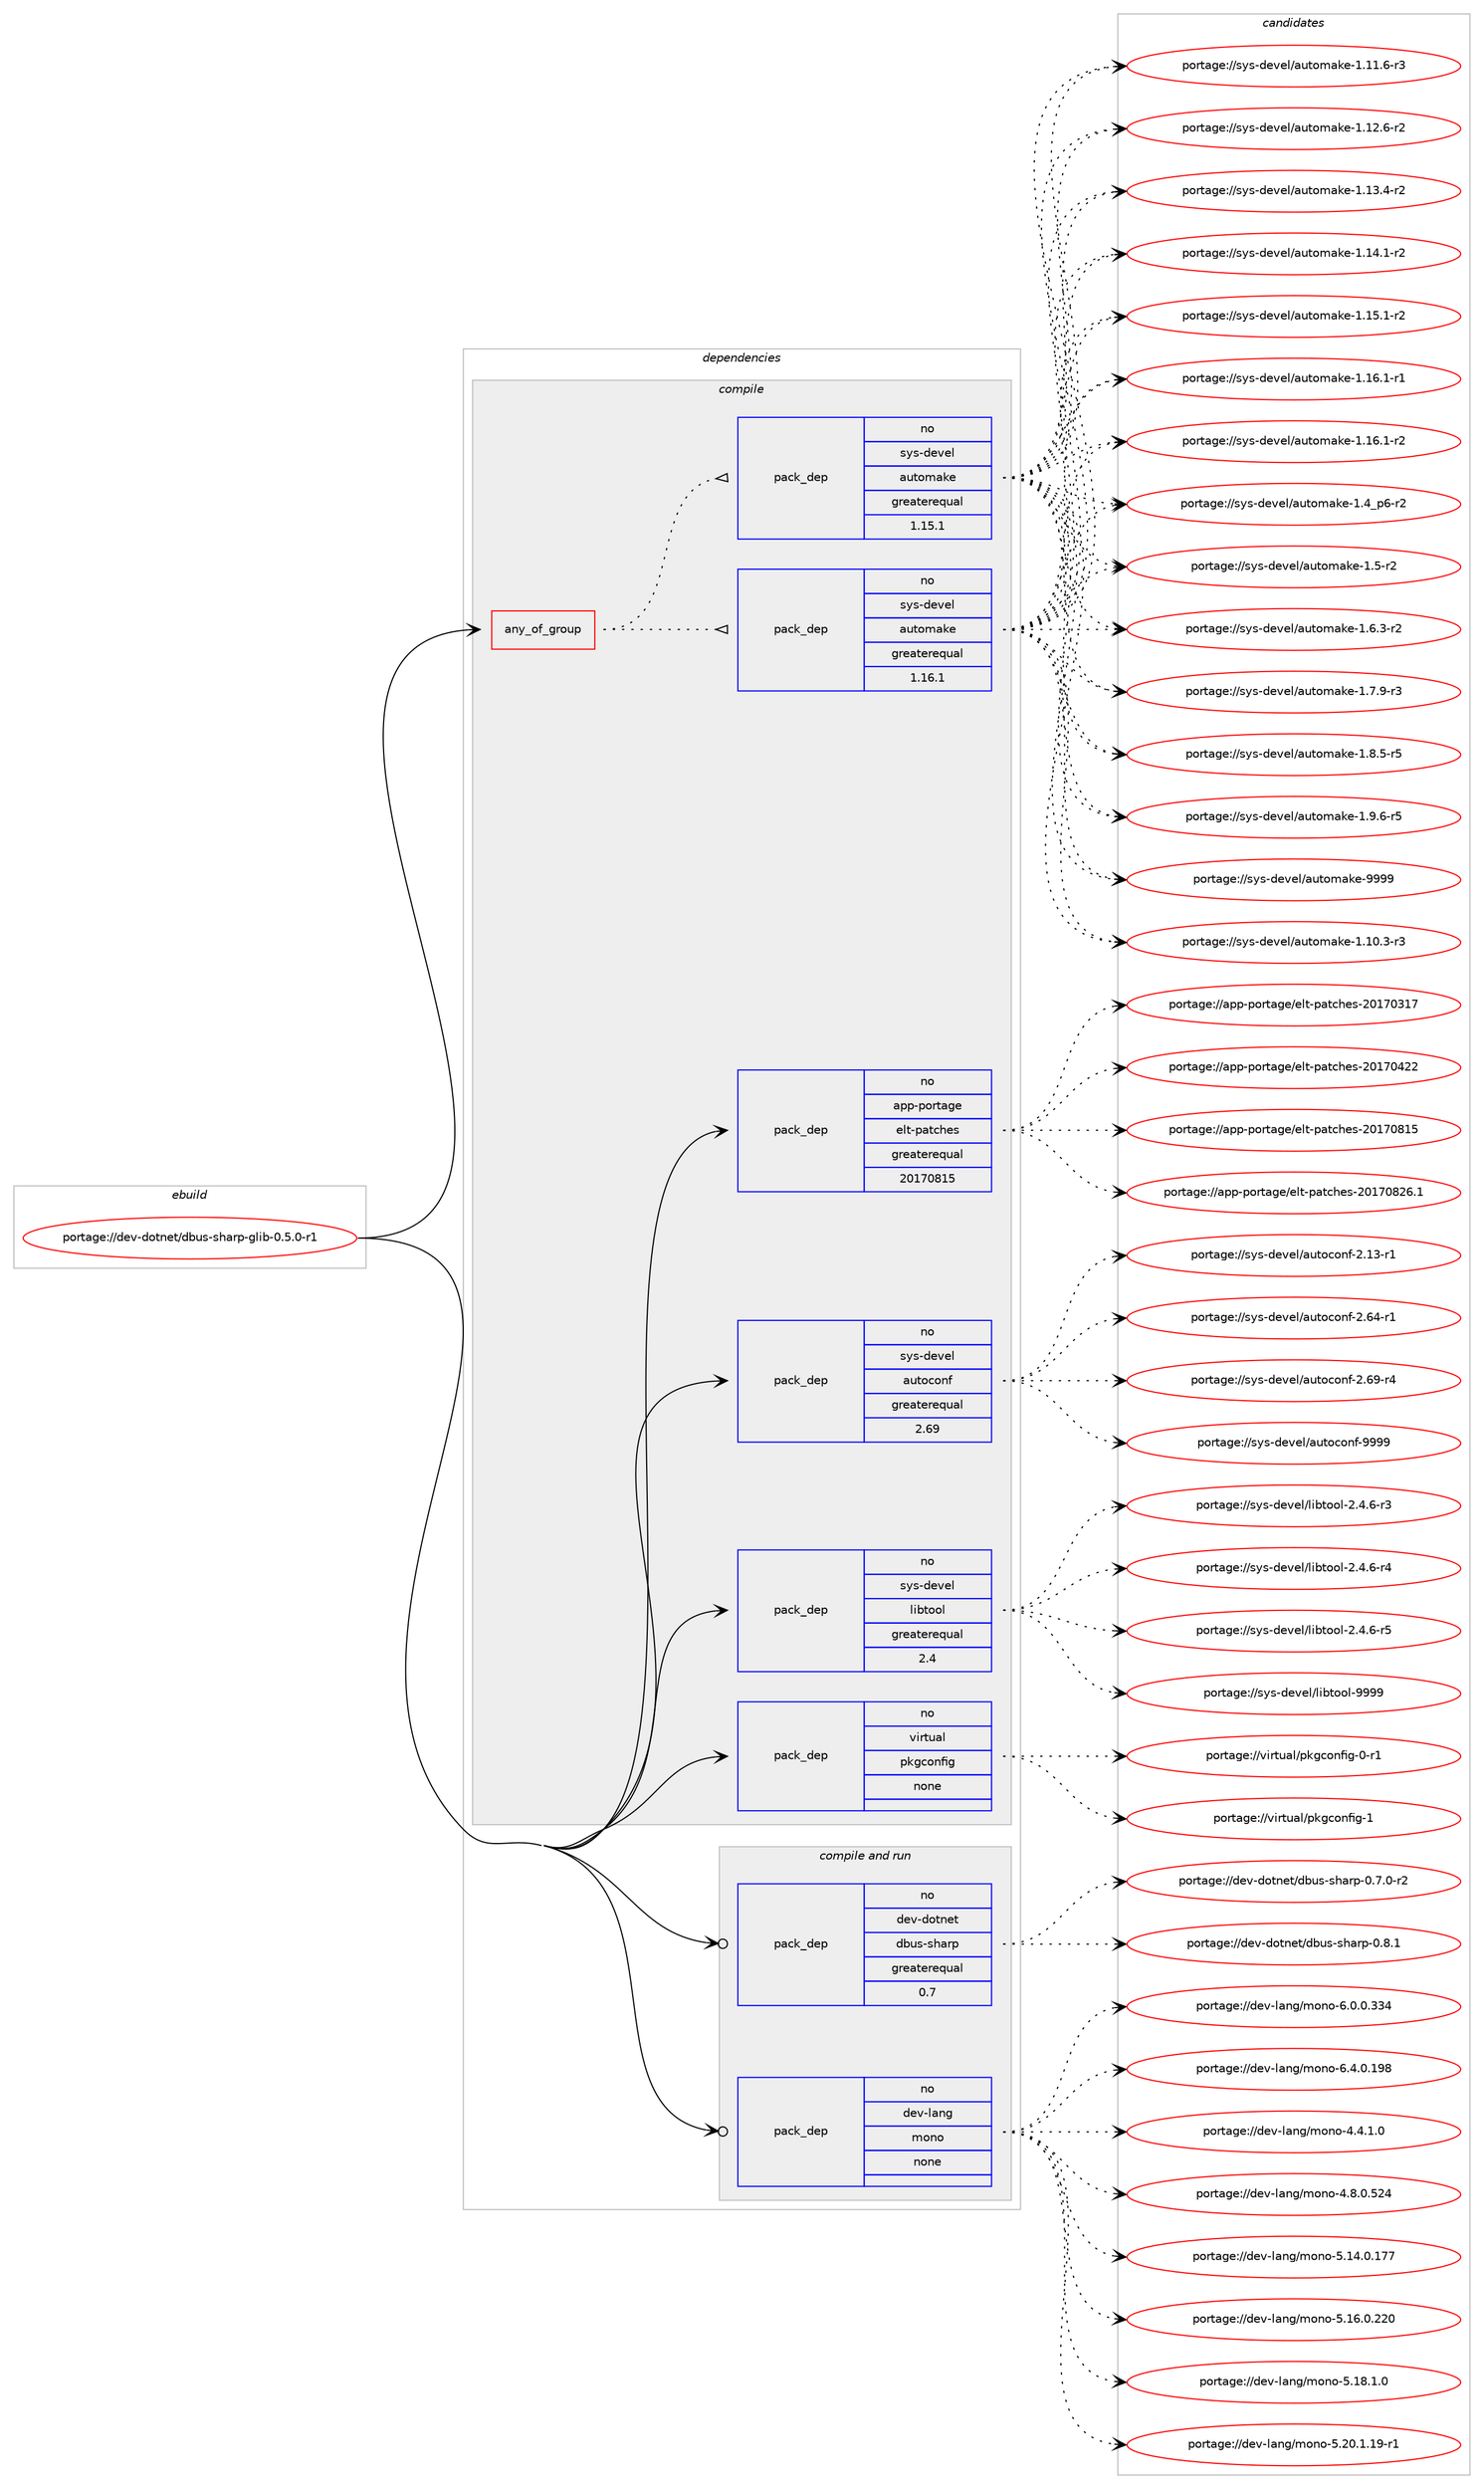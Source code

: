 digraph prolog {

# *************
# Graph options
# *************

newrank=true;
concentrate=true;
compound=true;
graph [rankdir=LR,fontname=Helvetica,fontsize=10,ranksep=1.5];#, ranksep=2.5, nodesep=0.2];
edge  [arrowhead=vee];
node  [fontname=Helvetica,fontsize=10];

# **********
# The ebuild
# **********

subgraph cluster_leftcol {
color=gray;
rank=same;
label=<<i>ebuild</i>>;
id [label="portage://dev-dotnet/dbus-sharp-glib-0.5.0-r1", color=red, width=4, href="../dev-dotnet/dbus-sharp-glib-0.5.0-r1.svg"];
}

# ****************
# The dependencies
# ****************

subgraph cluster_midcol {
color=gray;
label=<<i>dependencies</i>>;
subgraph cluster_compile {
fillcolor="#eeeeee";
style=filled;
label=<<i>compile</i>>;
subgraph any1248 {
dependency59084 [label=<<TABLE BORDER="0" CELLBORDER="1" CELLSPACING="0" CELLPADDING="4"><TR><TD CELLPADDING="10">any_of_group</TD></TR></TABLE>>, shape=none, color=red];subgraph pack44026 {
dependency59085 [label=<<TABLE BORDER="0" CELLBORDER="1" CELLSPACING="0" CELLPADDING="4" WIDTH="220"><TR><TD ROWSPAN="6" CELLPADDING="30">pack_dep</TD></TR><TR><TD WIDTH="110">no</TD></TR><TR><TD>sys-devel</TD></TR><TR><TD>automake</TD></TR><TR><TD>greaterequal</TD></TR><TR><TD>1.16.1</TD></TR></TABLE>>, shape=none, color=blue];
}
dependency59084:e -> dependency59085:w [weight=20,style="dotted",arrowhead="oinv"];
subgraph pack44027 {
dependency59086 [label=<<TABLE BORDER="0" CELLBORDER="1" CELLSPACING="0" CELLPADDING="4" WIDTH="220"><TR><TD ROWSPAN="6" CELLPADDING="30">pack_dep</TD></TR><TR><TD WIDTH="110">no</TD></TR><TR><TD>sys-devel</TD></TR><TR><TD>automake</TD></TR><TR><TD>greaterequal</TD></TR><TR><TD>1.15.1</TD></TR></TABLE>>, shape=none, color=blue];
}
dependency59084:e -> dependency59086:w [weight=20,style="dotted",arrowhead="oinv"];
}
id:e -> dependency59084:w [weight=20,style="solid",arrowhead="vee"];
subgraph pack44028 {
dependency59087 [label=<<TABLE BORDER="0" CELLBORDER="1" CELLSPACING="0" CELLPADDING="4" WIDTH="220"><TR><TD ROWSPAN="6" CELLPADDING="30">pack_dep</TD></TR><TR><TD WIDTH="110">no</TD></TR><TR><TD>app-portage</TD></TR><TR><TD>elt-patches</TD></TR><TR><TD>greaterequal</TD></TR><TR><TD>20170815</TD></TR></TABLE>>, shape=none, color=blue];
}
id:e -> dependency59087:w [weight=20,style="solid",arrowhead="vee"];
subgraph pack44029 {
dependency59088 [label=<<TABLE BORDER="0" CELLBORDER="1" CELLSPACING="0" CELLPADDING="4" WIDTH="220"><TR><TD ROWSPAN="6" CELLPADDING="30">pack_dep</TD></TR><TR><TD WIDTH="110">no</TD></TR><TR><TD>sys-devel</TD></TR><TR><TD>autoconf</TD></TR><TR><TD>greaterequal</TD></TR><TR><TD>2.69</TD></TR></TABLE>>, shape=none, color=blue];
}
id:e -> dependency59088:w [weight=20,style="solid",arrowhead="vee"];
subgraph pack44030 {
dependency59089 [label=<<TABLE BORDER="0" CELLBORDER="1" CELLSPACING="0" CELLPADDING="4" WIDTH="220"><TR><TD ROWSPAN="6" CELLPADDING="30">pack_dep</TD></TR><TR><TD WIDTH="110">no</TD></TR><TR><TD>sys-devel</TD></TR><TR><TD>libtool</TD></TR><TR><TD>greaterequal</TD></TR><TR><TD>2.4</TD></TR></TABLE>>, shape=none, color=blue];
}
id:e -> dependency59089:w [weight=20,style="solid",arrowhead="vee"];
subgraph pack44031 {
dependency59090 [label=<<TABLE BORDER="0" CELLBORDER="1" CELLSPACING="0" CELLPADDING="4" WIDTH="220"><TR><TD ROWSPAN="6" CELLPADDING="30">pack_dep</TD></TR><TR><TD WIDTH="110">no</TD></TR><TR><TD>virtual</TD></TR><TR><TD>pkgconfig</TD></TR><TR><TD>none</TD></TR><TR><TD></TD></TR></TABLE>>, shape=none, color=blue];
}
id:e -> dependency59090:w [weight=20,style="solid",arrowhead="vee"];
}
subgraph cluster_compileandrun {
fillcolor="#eeeeee";
style=filled;
label=<<i>compile and run</i>>;
subgraph pack44032 {
dependency59091 [label=<<TABLE BORDER="0" CELLBORDER="1" CELLSPACING="0" CELLPADDING="4" WIDTH="220"><TR><TD ROWSPAN="6" CELLPADDING="30">pack_dep</TD></TR><TR><TD WIDTH="110">no</TD></TR><TR><TD>dev-dotnet</TD></TR><TR><TD>dbus-sharp</TD></TR><TR><TD>greaterequal</TD></TR><TR><TD>0.7</TD></TR></TABLE>>, shape=none, color=blue];
}
id:e -> dependency59091:w [weight=20,style="solid",arrowhead="odotvee"];
subgraph pack44033 {
dependency59092 [label=<<TABLE BORDER="0" CELLBORDER="1" CELLSPACING="0" CELLPADDING="4" WIDTH="220"><TR><TD ROWSPAN="6" CELLPADDING="30">pack_dep</TD></TR><TR><TD WIDTH="110">no</TD></TR><TR><TD>dev-lang</TD></TR><TR><TD>mono</TD></TR><TR><TD>none</TD></TR><TR><TD></TD></TR></TABLE>>, shape=none, color=blue];
}
id:e -> dependency59092:w [weight=20,style="solid",arrowhead="odotvee"];
}
subgraph cluster_run {
fillcolor="#eeeeee";
style=filled;
label=<<i>run</i>>;
}
}

# **************
# The candidates
# **************

subgraph cluster_choices {
rank=same;
color=gray;
label=<<i>candidates</i>>;

subgraph choice44026 {
color=black;
nodesep=1;
choiceportage11512111545100101118101108479711711611110997107101454946494846514511451 [label="portage://sys-devel/automake-1.10.3-r3", color=red, width=4,href="../sys-devel/automake-1.10.3-r3.svg"];
choiceportage11512111545100101118101108479711711611110997107101454946494946544511451 [label="portage://sys-devel/automake-1.11.6-r3", color=red, width=4,href="../sys-devel/automake-1.11.6-r3.svg"];
choiceportage11512111545100101118101108479711711611110997107101454946495046544511450 [label="portage://sys-devel/automake-1.12.6-r2", color=red, width=4,href="../sys-devel/automake-1.12.6-r2.svg"];
choiceportage11512111545100101118101108479711711611110997107101454946495146524511450 [label="portage://sys-devel/automake-1.13.4-r2", color=red, width=4,href="../sys-devel/automake-1.13.4-r2.svg"];
choiceportage11512111545100101118101108479711711611110997107101454946495246494511450 [label="portage://sys-devel/automake-1.14.1-r2", color=red, width=4,href="../sys-devel/automake-1.14.1-r2.svg"];
choiceportage11512111545100101118101108479711711611110997107101454946495346494511450 [label="portage://sys-devel/automake-1.15.1-r2", color=red, width=4,href="../sys-devel/automake-1.15.1-r2.svg"];
choiceportage11512111545100101118101108479711711611110997107101454946495446494511449 [label="portage://sys-devel/automake-1.16.1-r1", color=red, width=4,href="../sys-devel/automake-1.16.1-r1.svg"];
choiceportage11512111545100101118101108479711711611110997107101454946495446494511450 [label="portage://sys-devel/automake-1.16.1-r2", color=red, width=4,href="../sys-devel/automake-1.16.1-r2.svg"];
choiceportage115121115451001011181011084797117116111109971071014549465295112544511450 [label="portage://sys-devel/automake-1.4_p6-r2", color=red, width=4,href="../sys-devel/automake-1.4_p6-r2.svg"];
choiceportage11512111545100101118101108479711711611110997107101454946534511450 [label="portage://sys-devel/automake-1.5-r2", color=red, width=4,href="../sys-devel/automake-1.5-r2.svg"];
choiceportage115121115451001011181011084797117116111109971071014549465446514511450 [label="portage://sys-devel/automake-1.6.3-r2", color=red, width=4,href="../sys-devel/automake-1.6.3-r2.svg"];
choiceportage115121115451001011181011084797117116111109971071014549465546574511451 [label="portage://sys-devel/automake-1.7.9-r3", color=red, width=4,href="../sys-devel/automake-1.7.9-r3.svg"];
choiceportage115121115451001011181011084797117116111109971071014549465646534511453 [label="portage://sys-devel/automake-1.8.5-r5", color=red, width=4,href="../sys-devel/automake-1.8.5-r5.svg"];
choiceportage115121115451001011181011084797117116111109971071014549465746544511453 [label="portage://sys-devel/automake-1.9.6-r5", color=red, width=4,href="../sys-devel/automake-1.9.6-r5.svg"];
choiceportage115121115451001011181011084797117116111109971071014557575757 [label="portage://sys-devel/automake-9999", color=red, width=4,href="../sys-devel/automake-9999.svg"];
dependency59085:e -> choiceportage11512111545100101118101108479711711611110997107101454946494846514511451:w [style=dotted,weight="100"];
dependency59085:e -> choiceportage11512111545100101118101108479711711611110997107101454946494946544511451:w [style=dotted,weight="100"];
dependency59085:e -> choiceportage11512111545100101118101108479711711611110997107101454946495046544511450:w [style=dotted,weight="100"];
dependency59085:e -> choiceportage11512111545100101118101108479711711611110997107101454946495146524511450:w [style=dotted,weight="100"];
dependency59085:e -> choiceportage11512111545100101118101108479711711611110997107101454946495246494511450:w [style=dotted,weight="100"];
dependency59085:e -> choiceportage11512111545100101118101108479711711611110997107101454946495346494511450:w [style=dotted,weight="100"];
dependency59085:e -> choiceportage11512111545100101118101108479711711611110997107101454946495446494511449:w [style=dotted,weight="100"];
dependency59085:e -> choiceportage11512111545100101118101108479711711611110997107101454946495446494511450:w [style=dotted,weight="100"];
dependency59085:e -> choiceportage115121115451001011181011084797117116111109971071014549465295112544511450:w [style=dotted,weight="100"];
dependency59085:e -> choiceportage11512111545100101118101108479711711611110997107101454946534511450:w [style=dotted,weight="100"];
dependency59085:e -> choiceportage115121115451001011181011084797117116111109971071014549465446514511450:w [style=dotted,weight="100"];
dependency59085:e -> choiceportage115121115451001011181011084797117116111109971071014549465546574511451:w [style=dotted,weight="100"];
dependency59085:e -> choiceportage115121115451001011181011084797117116111109971071014549465646534511453:w [style=dotted,weight="100"];
dependency59085:e -> choiceportage115121115451001011181011084797117116111109971071014549465746544511453:w [style=dotted,weight="100"];
dependency59085:e -> choiceportage115121115451001011181011084797117116111109971071014557575757:w [style=dotted,weight="100"];
}
subgraph choice44027 {
color=black;
nodesep=1;
choiceportage11512111545100101118101108479711711611110997107101454946494846514511451 [label="portage://sys-devel/automake-1.10.3-r3", color=red, width=4,href="../sys-devel/automake-1.10.3-r3.svg"];
choiceportage11512111545100101118101108479711711611110997107101454946494946544511451 [label="portage://sys-devel/automake-1.11.6-r3", color=red, width=4,href="../sys-devel/automake-1.11.6-r3.svg"];
choiceportage11512111545100101118101108479711711611110997107101454946495046544511450 [label="portage://sys-devel/automake-1.12.6-r2", color=red, width=4,href="../sys-devel/automake-1.12.6-r2.svg"];
choiceportage11512111545100101118101108479711711611110997107101454946495146524511450 [label="portage://sys-devel/automake-1.13.4-r2", color=red, width=4,href="../sys-devel/automake-1.13.4-r2.svg"];
choiceportage11512111545100101118101108479711711611110997107101454946495246494511450 [label="portage://sys-devel/automake-1.14.1-r2", color=red, width=4,href="../sys-devel/automake-1.14.1-r2.svg"];
choiceportage11512111545100101118101108479711711611110997107101454946495346494511450 [label="portage://sys-devel/automake-1.15.1-r2", color=red, width=4,href="../sys-devel/automake-1.15.1-r2.svg"];
choiceportage11512111545100101118101108479711711611110997107101454946495446494511449 [label="portage://sys-devel/automake-1.16.1-r1", color=red, width=4,href="../sys-devel/automake-1.16.1-r1.svg"];
choiceportage11512111545100101118101108479711711611110997107101454946495446494511450 [label="portage://sys-devel/automake-1.16.1-r2", color=red, width=4,href="../sys-devel/automake-1.16.1-r2.svg"];
choiceportage115121115451001011181011084797117116111109971071014549465295112544511450 [label="portage://sys-devel/automake-1.4_p6-r2", color=red, width=4,href="../sys-devel/automake-1.4_p6-r2.svg"];
choiceportage11512111545100101118101108479711711611110997107101454946534511450 [label="portage://sys-devel/automake-1.5-r2", color=red, width=4,href="../sys-devel/automake-1.5-r2.svg"];
choiceportage115121115451001011181011084797117116111109971071014549465446514511450 [label="portage://sys-devel/automake-1.6.3-r2", color=red, width=4,href="../sys-devel/automake-1.6.3-r2.svg"];
choiceportage115121115451001011181011084797117116111109971071014549465546574511451 [label="portage://sys-devel/automake-1.7.9-r3", color=red, width=4,href="../sys-devel/automake-1.7.9-r3.svg"];
choiceportage115121115451001011181011084797117116111109971071014549465646534511453 [label="portage://sys-devel/automake-1.8.5-r5", color=red, width=4,href="../sys-devel/automake-1.8.5-r5.svg"];
choiceportage115121115451001011181011084797117116111109971071014549465746544511453 [label="portage://sys-devel/automake-1.9.6-r5", color=red, width=4,href="../sys-devel/automake-1.9.6-r5.svg"];
choiceportage115121115451001011181011084797117116111109971071014557575757 [label="portage://sys-devel/automake-9999", color=red, width=4,href="../sys-devel/automake-9999.svg"];
dependency59086:e -> choiceportage11512111545100101118101108479711711611110997107101454946494846514511451:w [style=dotted,weight="100"];
dependency59086:e -> choiceportage11512111545100101118101108479711711611110997107101454946494946544511451:w [style=dotted,weight="100"];
dependency59086:e -> choiceportage11512111545100101118101108479711711611110997107101454946495046544511450:w [style=dotted,weight="100"];
dependency59086:e -> choiceportage11512111545100101118101108479711711611110997107101454946495146524511450:w [style=dotted,weight="100"];
dependency59086:e -> choiceportage11512111545100101118101108479711711611110997107101454946495246494511450:w [style=dotted,weight="100"];
dependency59086:e -> choiceportage11512111545100101118101108479711711611110997107101454946495346494511450:w [style=dotted,weight="100"];
dependency59086:e -> choiceportage11512111545100101118101108479711711611110997107101454946495446494511449:w [style=dotted,weight="100"];
dependency59086:e -> choiceportage11512111545100101118101108479711711611110997107101454946495446494511450:w [style=dotted,weight="100"];
dependency59086:e -> choiceportage115121115451001011181011084797117116111109971071014549465295112544511450:w [style=dotted,weight="100"];
dependency59086:e -> choiceportage11512111545100101118101108479711711611110997107101454946534511450:w [style=dotted,weight="100"];
dependency59086:e -> choiceportage115121115451001011181011084797117116111109971071014549465446514511450:w [style=dotted,weight="100"];
dependency59086:e -> choiceportage115121115451001011181011084797117116111109971071014549465546574511451:w [style=dotted,weight="100"];
dependency59086:e -> choiceportage115121115451001011181011084797117116111109971071014549465646534511453:w [style=dotted,weight="100"];
dependency59086:e -> choiceportage115121115451001011181011084797117116111109971071014549465746544511453:w [style=dotted,weight="100"];
dependency59086:e -> choiceportage115121115451001011181011084797117116111109971071014557575757:w [style=dotted,weight="100"];
}
subgraph choice44028 {
color=black;
nodesep=1;
choiceportage97112112451121111141169710310147101108116451129711699104101115455048495548514955 [label="portage://app-portage/elt-patches-20170317", color=red, width=4,href="../app-portage/elt-patches-20170317.svg"];
choiceportage97112112451121111141169710310147101108116451129711699104101115455048495548525050 [label="portage://app-portage/elt-patches-20170422", color=red, width=4,href="../app-portage/elt-patches-20170422.svg"];
choiceportage97112112451121111141169710310147101108116451129711699104101115455048495548564953 [label="portage://app-portage/elt-patches-20170815", color=red, width=4,href="../app-portage/elt-patches-20170815.svg"];
choiceportage971121124511211111411697103101471011081164511297116991041011154550484955485650544649 [label="portage://app-portage/elt-patches-20170826.1", color=red, width=4,href="../app-portage/elt-patches-20170826.1.svg"];
dependency59087:e -> choiceportage97112112451121111141169710310147101108116451129711699104101115455048495548514955:w [style=dotted,weight="100"];
dependency59087:e -> choiceportage97112112451121111141169710310147101108116451129711699104101115455048495548525050:w [style=dotted,weight="100"];
dependency59087:e -> choiceportage97112112451121111141169710310147101108116451129711699104101115455048495548564953:w [style=dotted,weight="100"];
dependency59087:e -> choiceportage971121124511211111411697103101471011081164511297116991041011154550484955485650544649:w [style=dotted,weight="100"];
}
subgraph choice44029 {
color=black;
nodesep=1;
choiceportage1151211154510010111810110847971171161119911111010245504649514511449 [label="portage://sys-devel/autoconf-2.13-r1", color=red, width=4,href="../sys-devel/autoconf-2.13-r1.svg"];
choiceportage1151211154510010111810110847971171161119911111010245504654524511449 [label="portage://sys-devel/autoconf-2.64-r1", color=red, width=4,href="../sys-devel/autoconf-2.64-r1.svg"];
choiceportage1151211154510010111810110847971171161119911111010245504654574511452 [label="portage://sys-devel/autoconf-2.69-r4", color=red, width=4,href="../sys-devel/autoconf-2.69-r4.svg"];
choiceportage115121115451001011181011084797117116111991111101024557575757 [label="portage://sys-devel/autoconf-9999", color=red, width=4,href="../sys-devel/autoconf-9999.svg"];
dependency59088:e -> choiceportage1151211154510010111810110847971171161119911111010245504649514511449:w [style=dotted,weight="100"];
dependency59088:e -> choiceportage1151211154510010111810110847971171161119911111010245504654524511449:w [style=dotted,weight="100"];
dependency59088:e -> choiceportage1151211154510010111810110847971171161119911111010245504654574511452:w [style=dotted,weight="100"];
dependency59088:e -> choiceportage115121115451001011181011084797117116111991111101024557575757:w [style=dotted,weight="100"];
}
subgraph choice44030 {
color=black;
nodesep=1;
choiceportage1151211154510010111810110847108105981161111111084550465246544511451 [label="portage://sys-devel/libtool-2.4.6-r3", color=red, width=4,href="../sys-devel/libtool-2.4.6-r3.svg"];
choiceportage1151211154510010111810110847108105981161111111084550465246544511452 [label="portage://sys-devel/libtool-2.4.6-r4", color=red, width=4,href="../sys-devel/libtool-2.4.6-r4.svg"];
choiceportage1151211154510010111810110847108105981161111111084550465246544511453 [label="portage://sys-devel/libtool-2.4.6-r5", color=red, width=4,href="../sys-devel/libtool-2.4.6-r5.svg"];
choiceportage1151211154510010111810110847108105981161111111084557575757 [label="portage://sys-devel/libtool-9999", color=red, width=4,href="../sys-devel/libtool-9999.svg"];
dependency59089:e -> choiceportage1151211154510010111810110847108105981161111111084550465246544511451:w [style=dotted,weight="100"];
dependency59089:e -> choiceportage1151211154510010111810110847108105981161111111084550465246544511452:w [style=dotted,weight="100"];
dependency59089:e -> choiceportage1151211154510010111810110847108105981161111111084550465246544511453:w [style=dotted,weight="100"];
dependency59089:e -> choiceportage1151211154510010111810110847108105981161111111084557575757:w [style=dotted,weight="100"];
}
subgraph choice44031 {
color=black;
nodesep=1;
choiceportage11810511411611797108471121071039911111010210510345484511449 [label="portage://virtual/pkgconfig-0-r1", color=red, width=4,href="../virtual/pkgconfig-0-r1.svg"];
choiceportage1181051141161179710847112107103991111101021051034549 [label="portage://virtual/pkgconfig-1", color=red, width=4,href="../virtual/pkgconfig-1.svg"];
dependency59090:e -> choiceportage11810511411611797108471121071039911111010210510345484511449:w [style=dotted,weight="100"];
dependency59090:e -> choiceportage1181051141161179710847112107103991111101021051034549:w [style=dotted,weight="100"];
}
subgraph choice44032 {
color=black;
nodesep=1;
choiceportage10010111845100111116110101116471009811711545115104971141124548465546484511450 [label="portage://dev-dotnet/dbus-sharp-0.7.0-r2", color=red, width=4,href="../dev-dotnet/dbus-sharp-0.7.0-r2.svg"];
choiceportage1001011184510011111611010111647100981171154511510497114112454846564649 [label="portage://dev-dotnet/dbus-sharp-0.8.1", color=red, width=4,href="../dev-dotnet/dbus-sharp-0.8.1.svg"];
dependency59091:e -> choiceportage10010111845100111116110101116471009811711545115104971141124548465546484511450:w [style=dotted,weight="100"];
dependency59091:e -> choiceportage1001011184510011111611010111647100981171154511510497114112454846564649:w [style=dotted,weight="100"];
}
subgraph choice44033 {
color=black;
nodesep=1;
choiceportage1001011184510897110103471091111101114552465246494648 [label="portage://dev-lang/mono-4.4.1.0", color=red, width=4,href="../dev-lang/mono-4.4.1.0.svg"];
choiceportage10010111845108971101034710911111011145524656464846535052 [label="portage://dev-lang/mono-4.8.0.524", color=red, width=4,href="../dev-lang/mono-4.8.0.524.svg"];
choiceportage1001011184510897110103471091111101114553464952464846495555 [label="portage://dev-lang/mono-5.14.0.177", color=red, width=4,href="../dev-lang/mono-5.14.0.177.svg"];
choiceportage1001011184510897110103471091111101114553464954464846505048 [label="portage://dev-lang/mono-5.16.0.220", color=red, width=4,href="../dev-lang/mono-5.16.0.220.svg"];
choiceportage100101118451089711010347109111110111455346495646494648 [label="portage://dev-lang/mono-5.18.1.0", color=red, width=4,href="../dev-lang/mono-5.18.1.0.svg"];
choiceportage100101118451089711010347109111110111455346504846494649574511449 [label="portage://dev-lang/mono-5.20.1.19-r1", color=red, width=4,href="../dev-lang/mono-5.20.1.19-r1.svg"];
choiceportage10010111845108971101034710911111011145544648464846515152 [label="portage://dev-lang/mono-6.0.0.334", color=red, width=4,href="../dev-lang/mono-6.0.0.334.svg"];
choiceportage10010111845108971101034710911111011145544652464846495756 [label="portage://dev-lang/mono-6.4.0.198", color=red, width=4,href="../dev-lang/mono-6.4.0.198.svg"];
dependency59092:e -> choiceportage1001011184510897110103471091111101114552465246494648:w [style=dotted,weight="100"];
dependency59092:e -> choiceportage10010111845108971101034710911111011145524656464846535052:w [style=dotted,weight="100"];
dependency59092:e -> choiceportage1001011184510897110103471091111101114553464952464846495555:w [style=dotted,weight="100"];
dependency59092:e -> choiceportage1001011184510897110103471091111101114553464954464846505048:w [style=dotted,weight="100"];
dependency59092:e -> choiceportage100101118451089711010347109111110111455346495646494648:w [style=dotted,weight="100"];
dependency59092:e -> choiceportage100101118451089711010347109111110111455346504846494649574511449:w [style=dotted,weight="100"];
dependency59092:e -> choiceportage10010111845108971101034710911111011145544648464846515152:w [style=dotted,weight="100"];
dependency59092:e -> choiceportage10010111845108971101034710911111011145544652464846495756:w [style=dotted,weight="100"];
}
}

}
